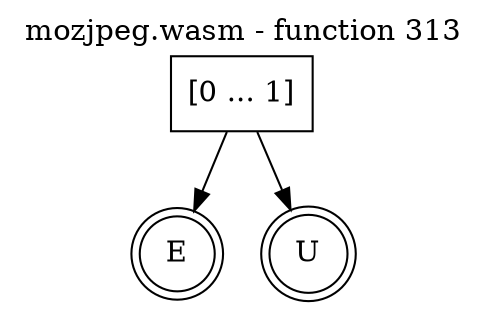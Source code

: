 digraph finite_state_machine {
    label = "mozjpeg.wasm - function 313"
    labelloc =  t
    labelfontsize = 16
    labelfontcolor = black
    labelfontname = "Helvetica"
    node [shape = doublecircle]; E U ;
    node [shape = box];
    node [shape=box, color=black, style=solid] 0[label="[0 ... 1]"]
    0 -> E;
    0 -> U;
}
